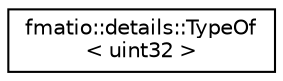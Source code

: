 digraph "Graphical Class Hierarchy"
{
 // LATEX_PDF_SIZE
  edge [fontname="Helvetica",fontsize="10",labelfontname="Helvetica",labelfontsize="10"];
  node [fontname="Helvetica",fontsize="10",shape=record];
  rankdir="LR";
  Node0 [label="fmatio::details::TypeOf\l\< uint32 \>",height=0.2,width=0.4,color="black", fillcolor="white", style="filled",URL="$structfmatio_1_1details_1_1TypeOf_3_01uint32_01_4.html",tooltip="Format argument type definition for unsigned int32 type."];
}
